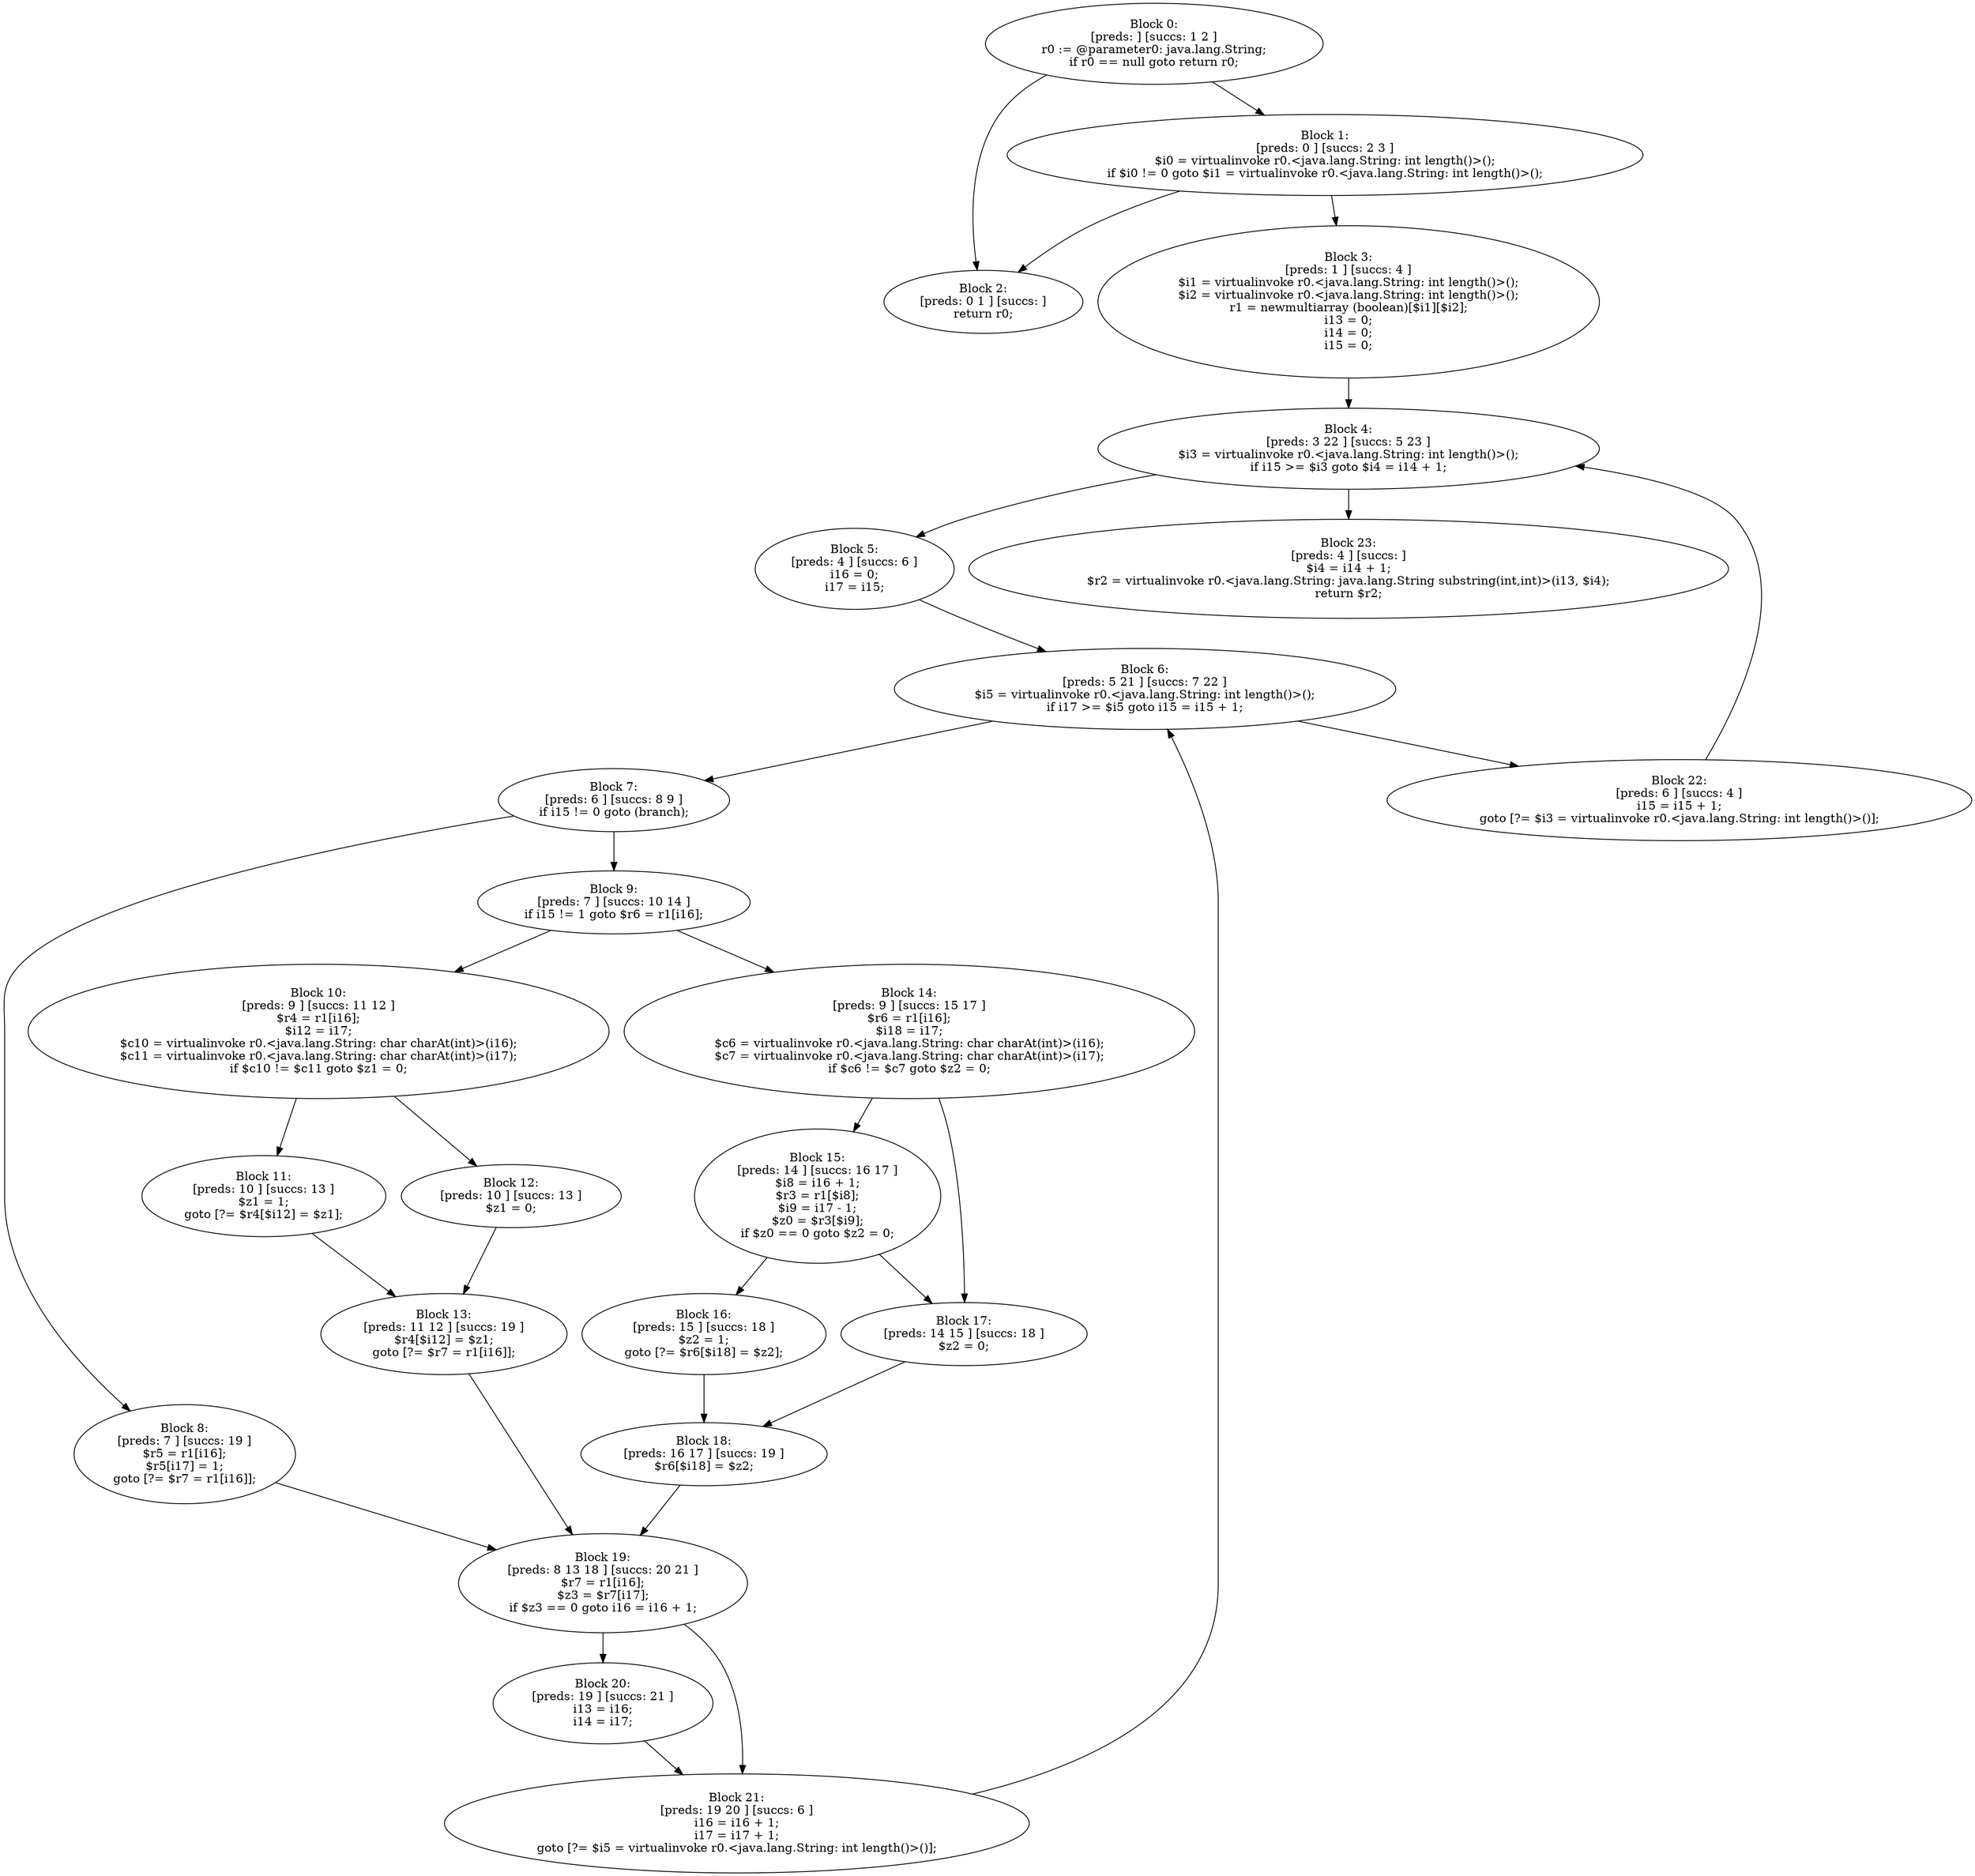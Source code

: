 digraph "unitGraph" {
    "Block 0:
[preds: ] [succs: 1 2 ]
r0 := @parameter0: java.lang.String;
if r0 == null goto return r0;
"
    "Block 1:
[preds: 0 ] [succs: 2 3 ]
$i0 = virtualinvoke r0.<java.lang.String: int length()>();
if $i0 != 0 goto $i1 = virtualinvoke r0.<java.lang.String: int length()>();
"
    "Block 2:
[preds: 0 1 ] [succs: ]
return r0;
"
    "Block 3:
[preds: 1 ] [succs: 4 ]
$i1 = virtualinvoke r0.<java.lang.String: int length()>();
$i2 = virtualinvoke r0.<java.lang.String: int length()>();
r1 = newmultiarray (boolean)[$i1][$i2];
i13 = 0;
i14 = 0;
i15 = 0;
"
    "Block 4:
[preds: 3 22 ] [succs: 5 23 ]
$i3 = virtualinvoke r0.<java.lang.String: int length()>();
if i15 >= $i3 goto $i4 = i14 + 1;
"
    "Block 5:
[preds: 4 ] [succs: 6 ]
i16 = 0;
i17 = i15;
"
    "Block 6:
[preds: 5 21 ] [succs: 7 22 ]
$i5 = virtualinvoke r0.<java.lang.String: int length()>();
if i17 >= $i5 goto i15 = i15 + 1;
"
    "Block 7:
[preds: 6 ] [succs: 8 9 ]
if i15 != 0 goto (branch);
"
    "Block 8:
[preds: 7 ] [succs: 19 ]
$r5 = r1[i16];
$r5[i17] = 1;
goto [?= $r7 = r1[i16]];
"
    "Block 9:
[preds: 7 ] [succs: 10 14 ]
if i15 != 1 goto $r6 = r1[i16];
"
    "Block 10:
[preds: 9 ] [succs: 11 12 ]
$r4 = r1[i16];
$i12 = i17;
$c10 = virtualinvoke r0.<java.lang.String: char charAt(int)>(i16);
$c11 = virtualinvoke r0.<java.lang.String: char charAt(int)>(i17);
if $c10 != $c11 goto $z1 = 0;
"
    "Block 11:
[preds: 10 ] [succs: 13 ]
$z1 = 1;
goto [?= $r4[$i12] = $z1];
"
    "Block 12:
[preds: 10 ] [succs: 13 ]
$z1 = 0;
"
    "Block 13:
[preds: 11 12 ] [succs: 19 ]
$r4[$i12] = $z1;
goto [?= $r7 = r1[i16]];
"
    "Block 14:
[preds: 9 ] [succs: 15 17 ]
$r6 = r1[i16];
$i18 = i17;
$c6 = virtualinvoke r0.<java.lang.String: char charAt(int)>(i16);
$c7 = virtualinvoke r0.<java.lang.String: char charAt(int)>(i17);
if $c6 != $c7 goto $z2 = 0;
"
    "Block 15:
[preds: 14 ] [succs: 16 17 ]
$i8 = i16 + 1;
$r3 = r1[$i8];
$i9 = i17 - 1;
$z0 = $r3[$i9];
if $z0 == 0 goto $z2 = 0;
"
    "Block 16:
[preds: 15 ] [succs: 18 ]
$z2 = 1;
goto [?= $r6[$i18] = $z2];
"
    "Block 17:
[preds: 14 15 ] [succs: 18 ]
$z2 = 0;
"
    "Block 18:
[preds: 16 17 ] [succs: 19 ]
$r6[$i18] = $z2;
"
    "Block 19:
[preds: 8 13 18 ] [succs: 20 21 ]
$r7 = r1[i16];
$z3 = $r7[i17];
if $z3 == 0 goto i16 = i16 + 1;
"
    "Block 20:
[preds: 19 ] [succs: 21 ]
i13 = i16;
i14 = i17;
"
    "Block 21:
[preds: 19 20 ] [succs: 6 ]
i16 = i16 + 1;
i17 = i17 + 1;
goto [?= $i5 = virtualinvoke r0.<java.lang.String: int length()>()];
"
    "Block 22:
[preds: 6 ] [succs: 4 ]
i15 = i15 + 1;
goto [?= $i3 = virtualinvoke r0.<java.lang.String: int length()>()];
"
    "Block 23:
[preds: 4 ] [succs: ]
$i4 = i14 + 1;
$r2 = virtualinvoke r0.<java.lang.String: java.lang.String substring(int,int)>(i13, $i4);
return $r2;
"
    "Block 0:
[preds: ] [succs: 1 2 ]
r0 := @parameter0: java.lang.String;
if r0 == null goto return r0;
"->"Block 1:
[preds: 0 ] [succs: 2 3 ]
$i0 = virtualinvoke r0.<java.lang.String: int length()>();
if $i0 != 0 goto $i1 = virtualinvoke r0.<java.lang.String: int length()>();
";
    "Block 0:
[preds: ] [succs: 1 2 ]
r0 := @parameter0: java.lang.String;
if r0 == null goto return r0;
"->"Block 2:
[preds: 0 1 ] [succs: ]
return r0;
";
    "Block 1:
[preds: 0 ] [succs: 2 3 ]
$i0 = virtualinvoke r0.<java.lang.String: int length()>();
if $i0 != 0 goto $i1 = virtualinvoke r0.<java.lang.String: int length()>();
"->"Block 2:
[preds: 0 1 ] [succs: ]
return r0;
";
    "Block 1:
[preds: 0 ] [succs: 2 3 ]
$i0 = virtualinvoke r0.<java.lang.String: int length()>();
if $i0 != 0 goto $i1 = virtualinvoke r0.<java.lang.String: int length()>();
"->"Block 3:
[preds: 1 ] [succs: 4 ]
$i1 = virtualinvoke r0.<java.lang.String: int length()>();
$i2 = virtualinvoke r0.<java.lang.String: int length()>();
r1 = newmultiarray (boolean)[$i1][$i2];
i13 = 0;
i14 = 0;
i15 = 0;
";
    "Block 3:
[preds: 1 ] [succs: 4 ]
$i1 = virtualinvoke r0.<java.lang.String: int length()>();
$i2 = virtualinvoke r0.<java.lang.String: int length()>();
r1 = newmultiarray (boolean)[$i1][$i2];
i13 = 0;
i14 = 0;
i15 = 0;
"->"Block 4:
[preds: 3 22 ] [succs: 5 23 ]
$i3 = virtualinvoke r0.<java.lang.String: int length()>();
if i15 >= $i3 goto $i4 = i14 + 1;
";
    "Block 4:
[preds: 3 22 ] [succs: 5 23 ]
$i3 = virtualinvoke r0.<java.lang.String: int length()>();
if i15 >= $i3 goto $i4 = i14 + 1;
"->"Block 5:
[preds: 4 ] [succs: 6 ]
i16 = 0;
i17 = i15;
";
    "Block 4:
[preds: 3 22 ] [succs: 5 23 ]
$i3 = virtualinvoke r0.<java.lang.String: int length()>();
if i15 >= $i3 goto $i4 = i14 + 1;
"->"Block 23:
[preds: 4 ] [succs: ]
$i4 = i14 + 1;
$r2 = virtualinvoke r0.<java.lang.String: java.lang.String substring(int,int)>(i13, $i4);
return $r2;
";
    "Block 5:
[preds: 4 ] [succs: 6 ]
i16 = 0;
i17 = i15;
"->"Block 6:
[preds: 5 21 ] [succs: 7 22 ]
$i5 = virtualinvoke r0.<java.lang.String: int length()>();
if i17 >= $i5 goto i15 = i15 + 1;
";
    "Block 6:
[preds: 5 21 ] [succs: 7 22 ]
$i5 = virtualinvoke r0.<java.lang.String: int length()>();
if i17 >= $i5 goto i15 = i15 + 1;
"->"Block 7:
[preds: 6 ] [succs: 8 9 ]
if i15 != 0 goto (branch);
";
    "Block 6:
[preds: 5 21 ] [succs: 7 22 ]
$i5 = virtualinvoke r0.<java.lang.String: int length()>();
if i17 >= $i5 goto i15 = i15 + 1;
"->"Block 22:
[preds: 6 ] [succs: 4 ]
i15 = i15 + 1;
goto [?= $i3 = virtualinvoke r0.<java.lang.String: int length()>()];
";
    "Block 7:
[preds: 6 ] [succs: 8 9 ]
if i15 != 0 goto (branch);
"->"Block 8:
[preds: 7 ] [succs: 19 ]
$r5 = r1[i16];
$r5[i17] = 1;
goto [?= $r7 = r1[i16]];
";
    "Block 7:
[preds: 6 ] [succs: 8 9 ]
if i15 != 0 goto (branch);
"->"Block 9:
[preds: 7 ] [succs: 10 14 ]
if i15 != 1 goto $r6 = r1[i16];
";
    "Block 8:
[preds: 7 ] [succs: 19 ]
$r5 = r1[i16];
$r5[i17] = 1;
goto [?= $r7 = r1[i16]];
"->"Block 19:
[preds: 8 13 18 ] [succs: 20 21 ]
$r7 = r1[i16];
$z3 = $r7[i17];
if $z3 == 0 goto i16 = i16 + 1;
";
    "Block 9:
[preds: 7 ] [succs: 10 14 ]
if i15 != 1 goto $r6 = r1[i16];
"->"Block 10:
[preds: 9 ] [succs: 11 12 ]
$r4 = r1[i16];
$i12 = i17;
$c10 = virtualinvoke r0.<java.lang.String: char charAt(int)>(i16);
$c11 = virtualinvoke r0.<java.lang.String: char charAt(int)>(i17);
if $c10 != $c11 goto $z1 = 0;
";
    "Block 9:
[preds: 7 ] [succs: 10 14 ]
if i15 != 1 goto $r6 = r1[i16];
"->"Block 14:
[preds: 9 ] [succs: 15 17 ]
$r6 = r1[i16];
$i18 = i17;
$c6 = virtualinvoke r0.<java.lang.String: char charAt(int)>(i16);
$c7 = virtualinvoke r0.<java.lang.String: char charAt(int)>(i17);
if $c6 != $c7 goto $z2 = 0;
";
    "Block 10:
[preds: 9 ] [succs: 11 12 ]
$r4 = r1[i16];
$i12 = i17;
$c10 = virtualinvoke r0.<java.lang.String: char charAt(int)>(i16);
$c11 = virtualinvoke r0.<java.lang.String: char charAt(int)>(i17);
if $c10 != $c11 goto $z1 = 0;
"->"Block 11:
[preds: 10 ] [succs: 13 ]
$z1 = 1;
goto [?= $r4[$i12] = $z1];
";
    "Block 10:
[preds: 9 ] [succs: 11 12 ]
$r4 = r1[i16];
$i12 = i17;
$c10 = virtualinvoke r0.<java.lang.String: char charAt(int)>(i16);
$c11 = virtualinvoke r0.<java.lang.String: char charAt(int)>(i17);
if $c10 != $c11 goto $z1 = 0;
"->"Block 12:
[preds: 10 ] [succs: 13 ]
$z1 = 0;
";
    "Block 11:
[preds: 10 ] [succs: 13 ]
$z1 = 1;
goto [?= $r4[$i12] = $z1];
"->"Block 13:
[preds: 11 12 ] [succs: 19 ]
$r4[$i12] = $z1;
goto [?= $r7 = r1[i16]];
";
    "Block 12:
[preds: 10 ] [succs: 13 ]
$z1 = 0;
"->"Block 13:
[preds: 11 12 ] [succs: 19 ]
$r4[$i12] = $z1;
goto [?= $r7 = r1[i16]];
";
    "Block 13:
[preds: 11 12 ] [succs: 19 ]
$r4[$i12] = $z1;
goto [?= $r7 = r1[i16]];
"->"Block 19:
[preds: 8 13 18 ] [succs: 20 21 ]
$r7 = r1[i16];
$z3 = $r7[i17];
if $z3 == 0 goto i16 = i16 + 1;
";
    "Block 14:
[preds: 9 ] [succs: 15 17 ]
$r6 = r1[i16];
$i18 = i17;
$c6 = virtualinvoke r0.<java.lang.String: char charAt(int)>(i16);
$c7 = virtualinvoke r0.<java.lang.String: char charAt(int)>(i17);
if $c6 != $c7 goto $z2 = 0;
"->"Block 15:
[preds: 14 ] [succs: 16 17 ]
$i8 = i16 + 1;
$r3 = r1[$i8];
$i9 = i17 - 1;
$z0 = $r3[$i9];
if $z0 == 0 goto $z2 = 0;
";
    "Block 14:
[preds: 9 ] [succs: 15 17 ]
$r6 = r1[i16];
$i18 = i17;
$c6 = virtualinvoke r0.<java.lang.String: char charAt(int)>(i16);
$c7 = virtualinvoke r0.<java.lang.String: char charAt(int)>(i17);
if $c6 != $c7 goto $z2 = 0;
"->"Block 17:
[preds: 14 15 ] [succs: 18 ]
$z2 = 0;
";
    "Block 15:
[preds: 14 ] [succs: 16 17 ]
$i8 = i16 + 1;
$r3 = r1[$i8];
$i9 = i17 - 1;
$z0 = $r3[$i9];
if $z0 == 0 goto $z2 = 0;
"->"Block 16:
[preds: 15 ] [succs: 18 ]
$z2 = 1;
goto [?= $r6[$i18] = $z2];
";
    "Block 15:
[preds: 14 ] [succs: 16 17 ]
$i8 = i16 + 1;
$r3 = r1[$i8];
$i9 = i17 - 1;
$z0 = $r3[$i9];
if $z0 == 0 goto $z2 = 0;
"->"Block 17:
[preds: 14 15 ] [succs: 18 ]
$z2 = 0;
";
    "Block 16:
[preds: 15 ] [succs: 18 ]
$z2 = 1;
goto [?= $r6[$i18] = $z2];
"->"Block 18:
[preds: 16 17 ] [succs: 19 ]
$r6[$i18] = $z2;
";
    "Block 17:
[preds: 14 15 ] [succs: 18 ]
$z2 = 0;
"->"Block 18:
[preds: 16 17 ] [succs: 19 ]
$r6[$i18] = $z2;
";
    "Block 18:
[preds: 16 17 ] [succs: 19 ]
$r6[$i18] = $z2;
"->"Block 19:
[preds: 8 13 18 ] [succs: 20 21 ]
$r7 = r1[i16];
$z3 = $r7[i17];
if $z3 == 0 goto i16 = i16 + 1;
";
    "Block 19:
[preds: 8 13 18 ] [succs: 20 21 ]
$r7 = r1[i16];
$z3 = $r7[i17];
if $z3 == 0 goto i16 = i16 + 1;
"->"Block 20:
[preds: 19 ] [succs: 21 ]
i13 = i16;
i14 = i17;
";
    "Block 19:
[preds: 8 13 18 ] [succs: 20 21 ]
$r7 = r1[i16];
$z3 = $r7[i17];
if $z3 == 0 goto i16 = i16 + 1;
"->"Block 21:
[preds: 19 20 ] [succs: 6 ]
i16 = i16 + 1;
i17 = i17 + 1;
goto [?= $i5 = virtualinvoke r0.<java.lang.String: int length()>()];
";
    "Block 20:
[preds: 19 ] [succs: 21 ]
i13 = i16;
i14 = i17;
"->"Block 21:
[preds: 19 20 ] [succs: 6 ]
i16 = i16 + 1;
i17 = i17 + 1;
goto [?= $i5 = virtualinvoke r0.<java.lang.String: int length()>()];
";
    "Block 21:
[preds: 19 20 ] [succs: 6 ]
i16 = i16 + 1;
i17 = i17 + 1;
goto [?= $i5 = virtualinvoke r0.<java.lang.String: int length()>()];
"->"Block 6:
[preds: 5 21 ] [succs: 7 22 ]
$i5 = virtualinvoke r0.<java.lang.String: int length()>();
if i17 >= $i5 goto i15 = i15 + 1;
";
    "Block 22:
[preds: 6 ] [succs: 4 ]
i15 = i15 + 1;
goto [?= $i3 = virtualinvoke r0.<java.lang.String: int length()>()];
"->"Block 4:
[preds: 3 22 ] [succs: 5 23 ]
$i3 = virtualinvoke r0.<java.lang.String: int length()>();
if i15 >= $i3 goto $i4 = i14 + 1;
";
}
